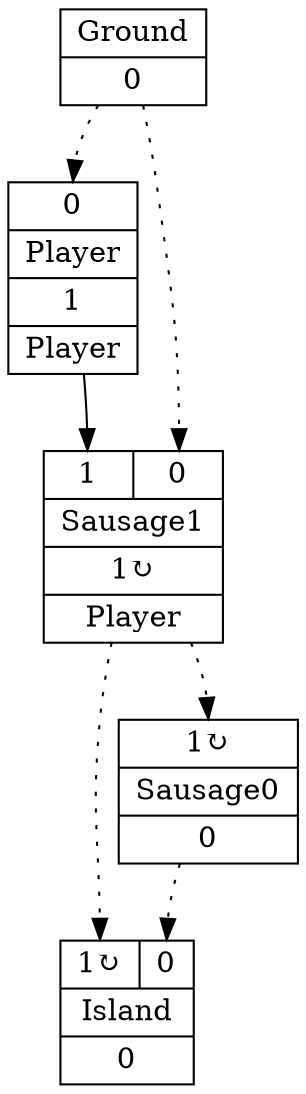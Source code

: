 digraph G {
node [shape=record];
Player[ label ="{{<GroundP>0}|{Player}|<PlayerOUT>1|{Player}}"];
Ground[ label ="{{Ground}|<GroundOUT>0}"];
Sausage1[ label ="{{<Player>1|<GroundP>0}|{Sausage1}|<Sausage1OUT>1&#8635;|{Player}}"];
Sausage0[ label ="{{<Sausage1P>1&#8635;}|{Sausage0}|<Sausage0OUT>0}"];
Island[ label ="{{<Sausage1P>1&#8635;|<Sausage0P>0}|{Island}|<IslandOUT>0}"];
	"Ground" -> "Player":GroundP [style=dotted];
	"Player" -> "Sausage1":Player;
	"Ground" -> "Sausage1":GroundP [style=dotted];
	"Sausage1" -> "Sausage0":Sausage1P [style=dotted];
	"Sausage1" -> "Island":Sausage1P [style=dotted];
	"Sausage0" -> "Island":Sausage0P [style=dotted];
}